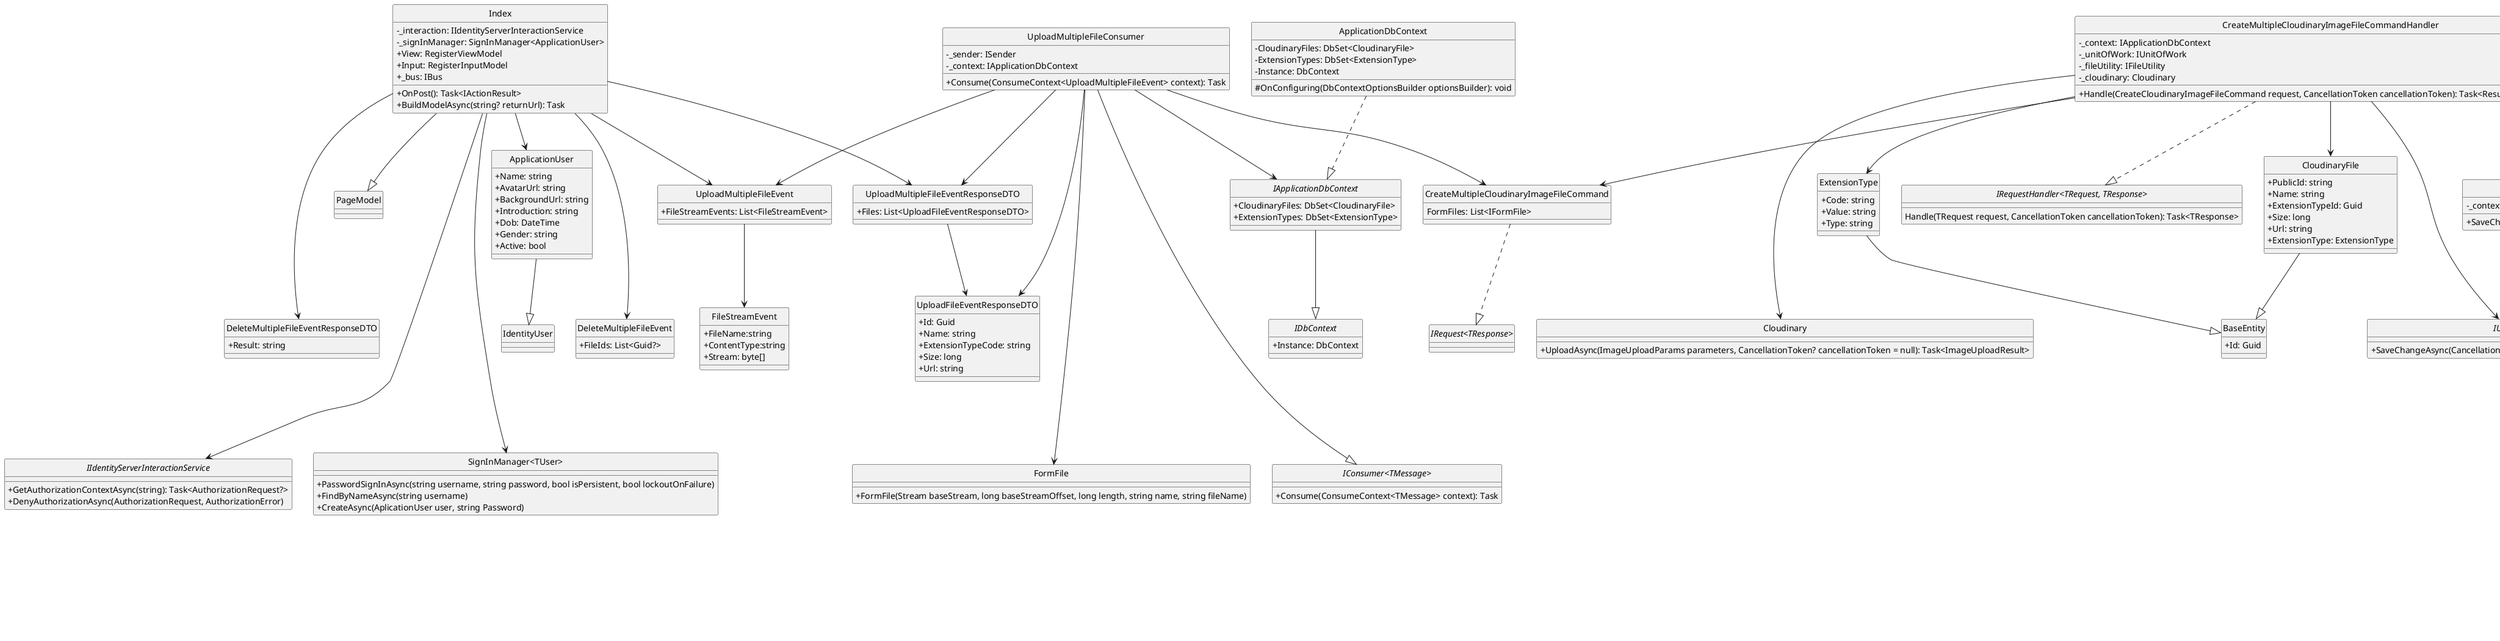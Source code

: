 @startuml Register
hide circle
skinparam classAttributeIconSize 0
class Index{
    - _interaction: IIdentityServerInteractionService
    - _signInManager: SignInManager<ApplicationUser>
    + View: RegisterViewModel
    + Input: RegisterInputModel
    + OnPost(): Task<IActionResult>
    + _bus: IBus
    + BuildModelAsync(string? returnUrl): Task
}

interface IIdentityServerInteractionService{
    + GetAuthorizationContextAsync(string): Task<AuthorizationRequest?>
    + DenyAuthorizationAsync(AuthorizationRequest, AuthorizationError)
}

class "SignInManager<TUser>" {
    + PasswordSignInAsync(string username, string password, bool isPersistent, bool lockoutOnFailure)
    + FindByNameAsync(string username)
    + CreateAsync(AplicationUser user, string Password)
}

class UploadMultipleFileEvent{
    + FileStreamEvents: List<FileStreamEvent>
}

class FileStreamEvent{
    + FileName:string
    + ContentType:string
    + Stream: byte[]
}

class UploadMultipleFileEventResponseDTO{
    + Files: List<UploadFileEventResponseDTO>
}

class UploadFileEventResponseDTO{
    + Id: Guid
    + Name: string
    + ExtensionTypeCode: string
    + Size: long
    + Url: string
}

class ApplicationUser {
    +Name: string
    +AvatarUrl: string
    +BackgroundUrl: string
    +Introduction: string
    +Dob: DateTime
    +Gender: string
    +Active: bool
}

class DeleteMultipleFileEvent{
    + FileIds: List<Guid?>
}

class DeleteMultipleFileEventResponseDTO{
    + Result: string
}

class IdentityUser

class PageModel

' Upload Service

class UploadMultipleFileConsumer{
    - _sender: ISender
    - _context: IApplicationDbContext
    + Consume(ConsumeContext<UploadMultipleFileEvent> context): Task
}
interface "IConsumer<TMessage>"{
    + Consume(ConsumeContext<TMessage> context): Task
}
interface IApplicationDbContext{
    + CloudinaryFiles: DbSet<CloudinaryFile>
    + ExtensionTypes: DbSet<ExtensionType>
}
interface IDbContext{
    + Instance: DbContext
}

class FormFile{
    + FormFile(Stream baseStream, long baseStreamOffset, long length, string name, string fileName)
}
class ApplicationDbContext{
    - CloudinaryFiles: DbSet<CloudinaryFile>
    - ExtensionTypes: DbSet<ExtensionType>
    - Instance: DbContext
    # OnConfiguring(DbContextOptionsBuilder optionsBuilder): void
}

class Result {
    +bool IsFailure
    +bool IsSuccess
    +IEnumerable<Error> Errors
    #Result(bool isSuccess, IEnumerable<Error> errors)
    #Result(bool isSuccess, Error error)
    +void ThrowIfFailure()
    +{static} Result Success()
    +{static} Result Failure(Error err)
    +{static} Result Failure(IEnumerable<Error> errs)
}

class "Result<T>" {
    +T Value
    +{static} Result<T> Success(T value)
    +{static} new Result<T?> Failure(Error error)
    +{static} new Result<T?> Failure(IEnumerable<Error> errs)
}

class Error {
    +{static} readonly Error None
    +{static} implicit operator Result(Error err)
}

class CreateMultipleCloudinaryImageFileCommand{
    FormFiles: List<IFormFile>
}

class CreateMultipleCloudinaryImageFileCommandHandler{
    - _context: IApplicationDbContext
    - _unitOfWork: IUnitOfWork
    - _fileUtility: IFileUtility
    - _cloudinary: Cloudinary
    + Handle(CreateCloudinaryImageFileCommand request, CancellationToken cancellationToken): Task<Result<CloudinaryFile?>>
}

class CloudinaryFile{
    + PublicId: string
    + Name: string
    + ExtensionTypeId: Guid
    + Size: long
    + Url: string
    + ExtensionType: ExtensionType
}

class BaseEntity{
    + Id: Guid
}

class UnitOfWork{
    - _context: ApplicationDbContext
    + SaveChangeAsync(CancellationToken cancellationToken = default): Task
}

interface IUnitOfWork{
    + SaveChangeAsync(CancellationToken cancellationToken = default): Task
}

class FileUtility{
    + getFileType(string fileName): string

}

interface IFileUtility{
    + getFileType(string fileName): string
}

class CloudinaryFileError{
    + {static} InvalidFile(string Type, string ChosenFileType): Error
}

class ExtensionType{
    + Code: string
    + Value: string
    + Type: string
}

class Cloudinary{
    + UploadAsync(ImageUploadParams parameters, CancellationToken? cancellationToken = null): Task<ImageUploadResult>
}

interface "IRequest<TResponse>"
interface "IRequestHandler<TRequest, TResponse>"{
    Handle(TRequest request, CancellationToken cancellationToken): Task<TResponse>
}

Index ----> IIdentityServerInteractionService
Index ----> "SignInManager<TUser>"
Index --> UploadMultipleFileEvent
Index --> UploadMultipleFileEventResponseDTO
Index --> ApplicationUser
Index ---> DeleteMultipleFileEvent
Index ---> DeleteMultipleFileEventResponseDTO
Index --|> PageModel
UploadMultipleFileEventResponseDTO --> UploadFileEventResponseDTO
UploadMultipleFileEvent --> FileStreamEvent
ApplicationUser --|> IdentityUser

' ===== Upload service =====
' Api Layer
UploadMultipleFileConsumer --> UploadMultipleFileEvent
UploadMultipleFileConsumer --> UploadFileEventResponseDTO
UploadMultipleFileConsumer --> UploadMultipleFileEventResponseDTO
UploadMultipleFileConsumer --> IApplicationDbContext
UploadMultipleFileConsumer ----|> "IConsumer<TMessage>"
UploadMultipleFileConsumer ----> FormFile
' Application Layer
CreateMultipleCloudinaryImageFileCommand ..|> "IRequest<TResponse>"
UploadMultipleFileConsumer --> CreateMultipleCloudinaryImageFileCommand
CreateMultipleCloudinaryImageFileCommandHandler ---> IUnitOfWork
CreateMultipleCloudinaryImageFileCommandHandler ..|> "IRequestHandler<TRequest, TResponse>"
CreateMultipleCloudinaryImageFileCommandHandler --> CreateMultipleCloudinaryImageFileCommand
CreateMultipleCloudinaryImageFileCommandHandler --> "Result<T>"
CreateMultipleCloudinaryImageFileCommandHandler --> CloudinaryFile
CreateMultipleCloudinaryImageFileCommandHandler --> IFileUtility
CreateMultipleCloudinaryImageFileCommandHandler --> ExtensionType
CreateMultipleCloudinaryImageFileCommandHandler ---> CloudinaryFileError
CreateMultipleCloudinaryImageFileCommandHandler ---> Cloudinary
' Domain Layer
ExtensionType --|> BaseEntity
CloudinaryFile --|> BaseEntity
Result --> Error
"Result<T>" --|> Result
CloudinaryFileError --- Error
' Infrastructure Layer
FileUtility ..|> IFileUtility
UnitOfWork ..|> IUnitOfWork
ApplicationDbContext ..|> IApplicationDbContext
IApplicationDbContext --|> IDbContext
@enduml
